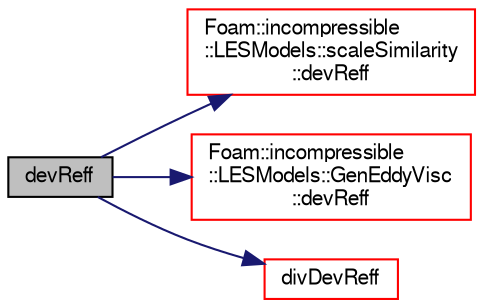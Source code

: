 digraph "devReff"
{
  bgcolor="transparent";
  edge [fontname="FreeSans",fontsize="10",labelfontname="FreeSans",labelfontsize="10"];
  node [fontname="FreeSans",fontsize="10",shape=record];
  rankdir="LR";
  Node1191 [label="devReff",height=0.2,width=0.4,color="black", fillcolor="grey75", style="filled", fontcolor="black"];
  Node1191 -> Node1192 [color="midnightblue",fontsize="10",style="solid",fontname="FreeSans"];
  Node1192 [label="Foam::incompressible\l::LESModels::scaleSimilarity\l::devReff",height=0.2,width=0.4,color="red",URL="$a30890.html#a5449021fbe915095746a83606a000df4",tooltip="Return the effective sub-grid turbulence stress tensor. "];
  Node1191 -> Node1200 [color="midnightblue",fontsize="10",style="solid",fontname="FreeSans"];
  Node1200 [label="Foam::incompressible\l::LESModels::GenEddyVisc\l::devReff",height=0.2,width=0.4,color="red",URL="$a30846.html#a5449021fbe915095746a83606a000df4",tooltip="Return the effective sub-grid turbulence stress tensor. "];
  Node1191 -> Node1566 [color="midnightblue",fontsize="10",style="solid",fontname="FreeSans"];
  Node1566 [label="divDevReff",height=0.2,width=0.4,color="red",URL="$a30882.html#a028ac2eaccc9a479009b15cc6e21a89e",tooltip="Return the deviatoric part of the effective sub-grid. "];
}
